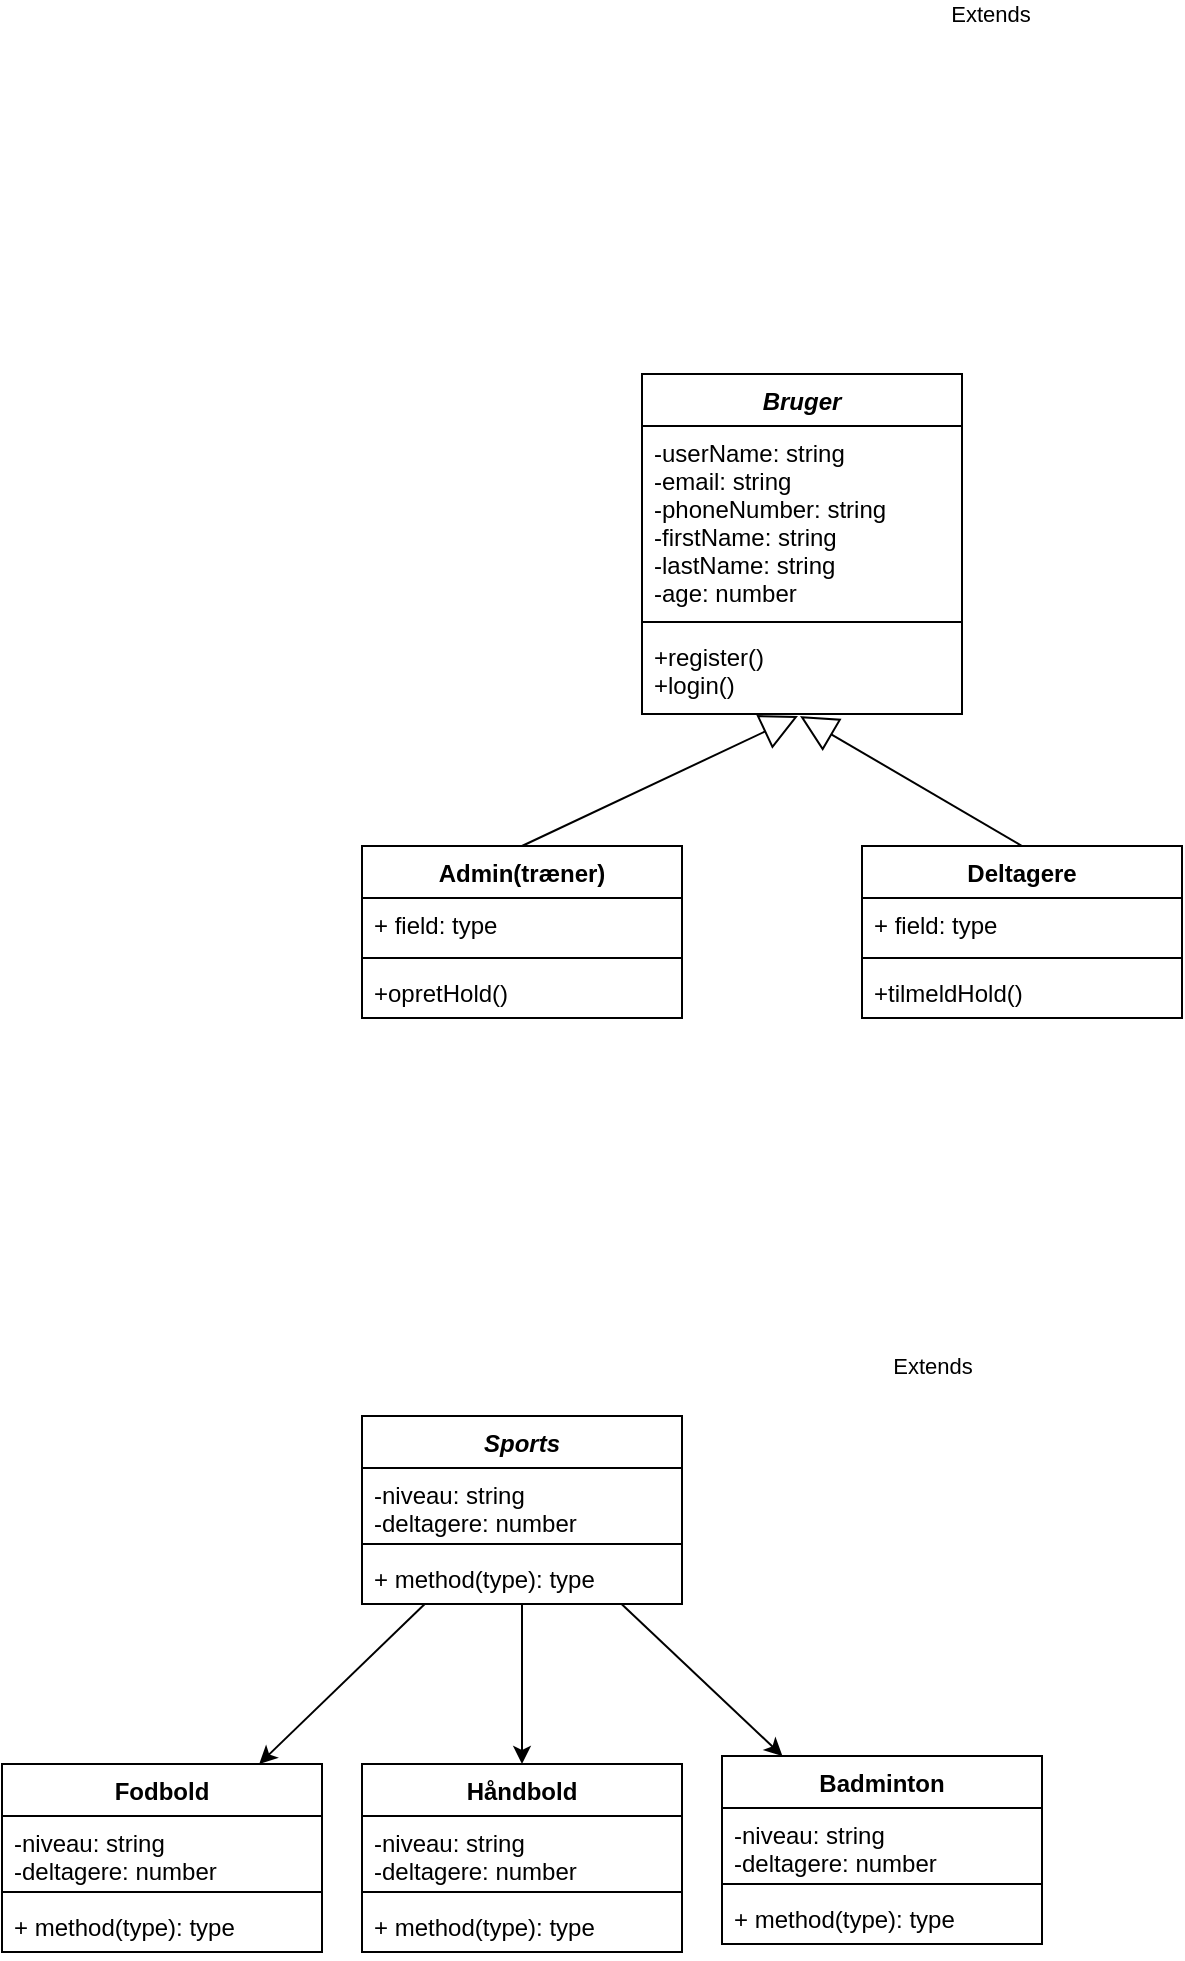 <mxfile version="12.0.0" type="github" pages="1"><diagram id="Vmeegc6ejv_8Vc7JIMB2" name="Page-1"><mxGraphModel dx="1264" dy="1703" grid="1" gridSize="10" guides="1" tooltips="1" connect="1" arrows="1" fold="1" page="1" pageScale="1" pageWidth="827" pageHeight="1169" math="0" shadow="0"><root><mxCell id="0"/><mxCell id="1" parent="0"/><mxCell id="YfjfltWNitnxMf3frFMw-1" value="Bruger" style="swimlane;fontStyle=3;align=center;verticalAlign=top;childLayout=stackLayout;horizontal=1;startSize=26;horizontalStack=0;resizeParent=1;resizeParentMax=0;resizeLast=0;collapsible=1;marginBottom=0;" parent="1" vertex="1"><mxGeometry x="350" y="29" width="160" height="170" as="geometry"><mxRectangle x="350" y="29" width="70" height="26" as="alternateBounds"/></mxGeometry></mxCell><mxCell id="YfjfltWNitnxMf3frFMw-2" value="-userName: string&#10;-email: string&#10;-phoneNumber: string&#10;-firstName: string&#10;-lastName: string&#10;-age: number&#10;&#10;" style="text;strokeColor=none;fillColor=none;align=left;verticalAlign=top;spacingLeft=4;spacingRight=4;overflow=hidden;rotatable=0;points=[[0,0.5],[1,0.5]];portConstraint=eastwest;" parent="YfjfltWNitnxMf3frFMw-1" vertex="1"><mxGeometry y="26" width="160" height="94" as="geometry"/></mxCell><mxCell id="YfjfltWNitnxMf3frFMw-3" value="" style="line;strokeWidth=1;fillColor=none;align=left;verticalAlign=middle;spacingTop=-1;spacingLeft=3;spacingRight=3;rotatable=0;labelPosition=right;points=[];portConstraint=eastwest;" parent="YfjfltWNitnxMf3frFMw-1" vertex="1"><mxGeometry y="120" width="160" height="8" as="geometry"/></mxCell><mxCell id="YfjfltWNitnxMf3frFMw-4" value="+register()&#10;+login()" style="text;strokeColor=none;fillColor=none;align=left;verticalAlign=top;spacingLeft=4;spacingRight=4;overflow=hidden;rotatable=0;points=[[0,0.5],[1,0.5]];portConstraint=eastwest;" parent="YfjfltWNitnxMf3frFMw-1" vertex="1"><mxGeometry y="128" width="160" height="42" as="geometry"/></mxCell><mxCell id="YfjfltWNitnxMf3frFMw-5" value="Admin(træner)" style="swimlane;fontStyle=1;align=center;verticalAlign=top;childLayout=stackLayout;horizontal=1;startSize=26;horizontalStack=0;resizeParent=1;resizeParentMax=0;resizeLast=0;collapsible=1;marginBottom=0;" parent="1" vertex="1"><mxGeometry x="210" y="265" width="160" height="86" as="geometry"/></mxCell><mxCell id="YfjfltWNitnxMf3frFMw-6" value="+ field: type" style="text;strokeColor=none;fillColor=none;align=left;verticalAlign=top;spacingLeft=4;spacingRight=4;overflow=hidden;rotatable=0;points=[[0,0.5],[1,0.5]];portConstraint=eastwest;" parent="YfjfltWNitnxMf3frFMw-5" vertex="1"><mxGeometry y="26" width="160" height="26" as="geometry"/></mxCell><mxCell id="YfjfltWNitnxMf3frFMw-7" value="" style="line;strokeWidth=1;fillColor=none;align=left;verticalAlign=middle;spacingTop=-1;spacingLeft=3;spacingRight=3;rotatable=0;labelPosition=right;points=[];portConstraint=eastwest;" parent="YfjfltWNitnxMf3frFMw-5" vertex="1"><mxGeometry y="52" width="160" height="8" as="geometry"/></mxCell><mxCell id="YfjfltWNitnxMf3frFMw-8" value="+opretHold()" style="text;strokeColor=none;fillColor=none;align=left;verticalAlign=top;spacingLeft=4;spacingRight=4;overflow=hidden;rotatable=0;points=[[0,0.5],[1,0.5]];portConstraint=eastwest;" parent="YfjfltWNitnxMf3frFMw-5" vertex="1"><mxGeometry y="60" width="160" height="26" as="geometry"/></mxCell><mxCell id="YfjfltWNitnxMf3frFMw-12" value="Deltagere" style="swimlane;fontStyle=1;align=center;verticalAlign=top;childLayout=stackLayout;horizontal=1;startSize=26;horizontalStack=0;resizeParent=1;resizeParentMax=0;resizeLast=0;collapsible=1;marginBottom=0;" parent="1" vertex="1"><mxGeometry x="460" y="265" width="160" height="86" as="geometry"/></mxCell><mxCell id="YfjfltWNitnxMf3frFMw-13" value="+ field: type" style="text;strokeColor=none;fillColor=none;align=left;verticalAlign=top;spacingLeft=4;spacingRight=4;overflow=hidden;rotatable=0;points=[[0,0.5],[1,0.5]];portConstraint=eastwest;" parent="YfjfltWNitnxMf3frFMw-12" vertex="1"><mxGeometry y="26" width="160" height="26" as="geometry"/></mxCell><mxCell id="YfjfltWNitnxMf3frFMw-14" value="" style="line;strokeWidth=1;fillColor=none;align=left;verticalAlign=middle;spacingTop=-1;spacingLeft=3;spacingRight=3;rotatable=0;labelPosition=right;points=[];portConstraint=eastwest;" parent="YfjfltWNitnxMf3frFMw-12" vertex="1"><mxGeometry y="52" width="160" height="8" as="geometry"/></mxCell><mxCell id="YfjfltWNitnxMf3frFMw-15" value="+tilmeldHold()" style="text;strokeColor=none;fillColor=none;align=left;verticalAlign=top;spacingLeft=4;spacingRight=4;overflow=hidden;rotatable=0;points=[[0,0.5],[1,0.5]];portConstraint=eastwest;" parent="YfjfltWNitnxMf3frFMw-12" vertex="1"><mxGeometry y="60" width="160" height="26" as="geometry"/></mxCell><mxCell id="K51mfnr3Kgzf52QpoJ1k-11" value="Extends" style="endArrow=block;endSize=16;endFill=0;html=1;exitX=0.5;exitY=0;exitDx=0;exitDy=0;" edge="1" parent="1" source="YfjfltWNitnxMf3frFMw-5"><mxGeometry x="1" y="382" width="160" relative="1" as="geometry"><mxPoint x="210" y="370" as="sourcePoint"/><mxPoint x="428" y="200" as="targetPoint"/><mxPoint x="259" y="-5" as="offset"/></mxGeometry></mxCell><mxCell id="K51mfnr3Kgzf52QpoJ1k-13" value="Extends" style="endArrow=block;endSize=16;endFill=0;html=1;exitX=0.5;exitY=0;exitDx=0;exitDy=0;" edge="1" parent="1" source="YfjfltWNitnxMf3frFMw-12"><mxGeometry x="1" y="382" width="160" relative="1" as="geometry"><mxPoint x="300" y="275" as="sourcePoint"/><mxPoint x="429" y="200" as="targetPoint"/><mxPoint x="259" y="-5" as="offset"/></mxGeometry></mxCell><mxCell id="K51mfnr3Kgzf52QpoJ1k-22" value="" style="edgeStyle=none;rounded=0;orthogonalLoop=1;jettySize=auto;html=1;" edge="1" parent="1" source="K51mfnr3Kgzf52QpoJ1k-14" target="K51mfnr3Kgzf52QpoJ1k-18"><mxGeometry relative="1" as="geometry"/></mxCell><mxCell id="K51mfnr3Kgzf52QpoJ1k-27" value="" style="edgeStyle=none;rounded=0;orthogonalLoop=1;jettySize=auto;html=1;" edge="1" parent="1" source="K51mfnr3Kgzf52QpoJ1k-14" target="K51mfnr3Kgzf52QpoJ1k-23"><mxGeometry relative="1" as="geometry"/></mxCell><mxCell id="K51mfnr3Kgzf52QpoJ1k-32" value="" style="edgeStyle=none;rounded=0;orthogonalLoop=1;jettySize=auto;html=1;" edge="1" parent="1" source="K51mfnr3Kgzf52QpoJ1k-14" target="K51mfnr3Kgzf52QpoJ1k-28"><mxGeometry relative="1" as="geometry"/></mxCell><mxCell id="K51mfnr3Kgzf52QpoJ1k-14" value="Sports" style="swimlane;fontStyle=3;align=center;verticalAlign=top;childLayout=stackLayout;horizontal=1;startSize=26;horizontalStack=0;resizeParent=1;resizeParentMax=0;resizeLast=0;collapsible=1;marginBottom=0;" vertex="1" parent="1"><mxGeometry x="210" y="550" width="160" height="94" as="geometry"/></mxCell><mxCell id="K51mfnr3Kgzf52QpoJ1k-15" value="-niveau: string&#10;-deltagere: number&#10;" style="text;strokeColor=none;fillColor=none;align=left;verticalAlign=top;spacingLeft=4;spacingRight=4;overflow=hidden;rotatable=0;points=[[0,0.5],[1,0.5]];portConstraint=eastwest;" vertex="1" parent="K51mfnr3Kgzf52QpoJ1k-14"><mxGeometry y="26" width="160" height="34" as="geometry"/></mxCell><mxCell id="K51mfnr3Kgzf52QpoJ1k-16" value="" style="line;strokeWidth=1;fillColor=none;align=left;verticalAlign=middle;spacingTop=-1;spacingLeft=3;spacingRight=3;rotatable=0;labelPosition=right;points=[];portConstraint=eastwest;" vertex="1" parent="K51mfnr3Kgzf52QpoJ1k-14"><mxGeometry y="60" width="160" height="8" as="geometry"/></mxCell><mxCell id="K51mfnr3Kgzf52QpoJ1k-17" value="+ method(type): type" style="text;strokeColor=none;fillColor=none;align=left;verticalAlign=top;spacingLeft=4;spacingRight=4;overflow=hidden;rotatable=0;points=[[0,0.5],[1,0.5]];portConstraint=eastwest;" vertex="1" parent="K51mfnr3Kgzf52QpoJ1k-14"><mxGeometry y="68" width="160" height="26" as="geometry"/></mxCell><mxCell id="K51mfnr3Kgzf52QpoJ1k-28" value="Håndbold" style="swimlane;fontStyle=1;align=center;verticalAlign=top;childLayout=stackLayout;horizontal=1;startSize=26;horizontalStack=0;resizeParent=1;resizeParentMax=0;resizeLast=0;collapsible=1;marginBottom=0;" vertex="1" parent="1"><mxGeometry x="210" y="724" width="160" height="94" as="geometry"/></mxCell><mxCell id="K51mfnr3Kgzf52QpoJ1k-29" value="-niveau: string&#10;-deltagere: number&#10;" style="text;strokeColor=none;fillColor=none;align=left;verticalAlign=top;spacingLeft=4;spacingRight=4;overflow=hidden;rotatable=0;points=[[0,0.5],[1,0.5]];portConstraint=eastwest;" vertex="1" parent="K51mfnr3Kgzf52QpoJ1k-28"><mxGeometry y="26" width="160" height="34" as="geometry"/></mxCell><mxCell id="K51mfnr3Kgzf52QpoJ1k-30" value="" style="line;strokeWidth=1;fillColor=none;align=left;verticalAlign=middle;spacingTop=-1;spacingLeft=3;spacingRight=3;rotatable=0;labelPosition=right;points=[];portConstraint=eastwest;" vertex="1" parent="K51mfnr3Kgzf52QpoJ1k-28"><mxGeometry y="60" width="160" height="8" as="geometry"/></mxCell><mxCell id="K51mfnr3Kgzf52QpoJ1k-31" value="+ method(type): type" style="text;strokeColor=none;fillColor=none;align=left;verticalAlign=top;spacingLeft=4;spacingRight=4;overflow=hidden;rotatable=0;points=[[0,0.5],[1,0.5]];portConstraint=eastwest;" vertex="1" parent="K51mfnr3Kgzf52QpoJ1k-28"><mxGeometry y="68" width="160" height="26" as="geometry"/></mxCell><mxCell id="K51mfnr3Kgzf52QpoJ1k-23" value="Badminton" style="swimlane;fontStyle=1;align=center;verticalAlign=top;childLayout=stackLayout;horizontal=1;startSize=26;horizontalStack=0;resizeParent=1;resizeParentMax=0;resizeLast=0;collapsible=1;marginBottom=0;" vertex="1" parent="1"><mxGeometry x="390" y="720" width="160" height="94" as="geometry"/></mxCell><mxCell id="K51mfnr3Kgzf52QpoJ1k-24" value="-niveau: string&#10;-deltagere: number&#10;" style="text;strokeColor=none;fillColor=none;align=left;verticalAlign=top;spacingLeft=4;spacingRight=4;overflow=hidden;rotatable=0;points=[[0,0.5],[1,0.5]];portConstraint=eastwest;" vertex="1" parent="K51mfnr3Kgzf52QpoJ1k-23"><mxGeometry y="26" width="160" height="34" as="geometry"/></mxCell><mxCell id="K51mfnr3Kgzf52QpoJ1k-25" value="" style="line;strokeWidth=1;fillColor=none;align=left;verticalAlign=middle;spacingTop=-1;spacingLeft=3;spacingRight=3;rotatable=0;labelPosition=right;points=[];portConstraint=eastwest;" vertex="1" parent="K51mfnr3Kgzf52QpoJ1k-23"><mxGeometry y="60" width="160" height="8" as="geometry"/></mxCell><mxCell id="K51mfnr3Kgzf52QpoJ1k-26" value="+ method(type): type" style="text;strokeColor=none;fillColor=none;align=left;verticalAlign=top;spacingLeft=4;spacingRight=4;overflow=hidden;rotatable=0;points=[[0,0.5],[1,0.5]];portConstraint=eastwest;" vertex="1" parent="K51mfnr3Kgzf52QpoJ1k-23"><mxGeometry y="68" width="160" height="26" as="geometry"/></mxCell><mxCell id="K51mfnr3Kgzf52QpoJ1k-18" value="Fodbold" style="swimlane;fontStyle=1;align=center;verticalAlign=top;childLayout=stackLayout;horizontal=1;startSize=26;horizontalStack=0;resizeParent=1;resizeParentMax=0;resizeLast=0;collapsible=1;marginBottom=0;" vertex="1" parent="1"><mxGeometry x="30" y="724" width="160" height="94" as="geometry"/></mxCell><mxCell id="K51mfnr3Kgzf52QpoJ1k-19" value="-niveau: string&#10;-deltagere: number&#10;" style="text;strokeColor=none;fillColor=none;align=left;verticalAlign=top;spacingLeft=4;spacingRight=4;overflow=hidden;rotatable=0;points=[[0,0.5],[1,0.5]];portConstraint=eastwest;" vertex="1" parent="K51mfnr3Kgzf52QpoJ1k-18"><mxGeometry y="26" width="160" height="34" as="geometry"/></mxCell><mxCell id="K51mfnr3Kgzf52QpoJ1k-20" value="" style="line;strokeWidth=1;fillColor=none;align=left;verticalAlign=middle;spacingTop=-1;spacingLeft=3;spacingRight=3;rotatable=0;labelPosition=right;points=[];portConstraint=eastwest;" vertex="1" parent="K51mfnr3Kgzf52QpoJ1k-18"><mxGeometry y="60" width="160" height="8" as="geometry"/></mxCell><mxCell id="K51mfnr3Kgzf52QpoJ1k-21" value="+ method(type): type" style="text;strokeColor=none;fillColor=none;align=left;verticalAlign=top;spacingLeft=4;spacingRight=4;overflow=hidden;rotatable=0;points=[[0,0.5],[1,0.5]];portConstraint=eastwest;" vertex="1" parent="K51mfnr3Kgzf52QpoJ1k-18"><mxGeometry y="68" width="160" height="26" as="geometry"/></mxCell></root></mxGraphModel></diagram></mxfile>